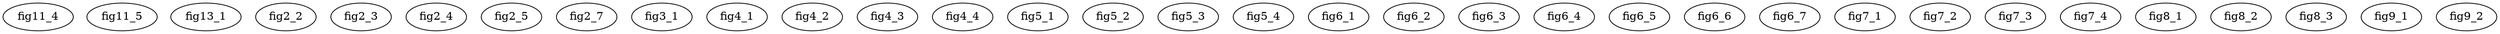 /* Created by mdot for Matlab */
digraph m2html {

  fig11_4 [URL="fig11_4.html"];
  fig11_5 [URL="fig11_5.html"];
  fig13_1 [URL="fig13_1.html"];
  fig2_2 [URL="fig2_2.html"];
  fig2_3 [URL="fig2_3.html"];
  fig2_4 [URL="fig2_4.html"];
  fig2_5 [URL="fig2_5.html"];
  fig2_7 [URL="fig2_7.html"];
  fig3_1 [URL="fig3_1.html"];
  fig4_1 [URL="fig4_1.html"];
  fig4_2 [URL="fig4_2.html"];
  fig4_3 [URL="fig4_3.html"];
  fig4_4 [URL="fig4_4.html"];
  fig5_1 [URL="fig5_1.html"];
  fig5_2 [URL="fig5_2.html"];
  fig5_3 [URL="fig5_3.html"];
  fig5_4 [URL="fig5_4.html"];
  fig6_1 [URL="fig6_1.html"];
  fig6_2 [URL="fig6_2.html"];
  fig6_3 [URL="fig6_3.html"];
  fig6_4 [URL="fig6_4.html"];
  fig6_5 [URL="fig6_5.html"];
  fig6_6 [URL="fig6_6.html"];
  fig6_7 [URL="fig6_7.html"];
  fig7_1 [URL="fig7_1.html"];
  fig7_2 [URL="fig7_2.html"];
  fig7_3 [URL="fig7_3.html"];
  fig7_4 [URL="fig7_4.html"];
  fig8_1 [URL="fig8_1.html"];
  fig8_2 [URL="fig8_2.html"];
  fig8_3 [URL="fig8_3.html"];
  fig9_1 [URL="fig9_1.html"];
  fig9_2 [URL="fig9_2.html"];
}